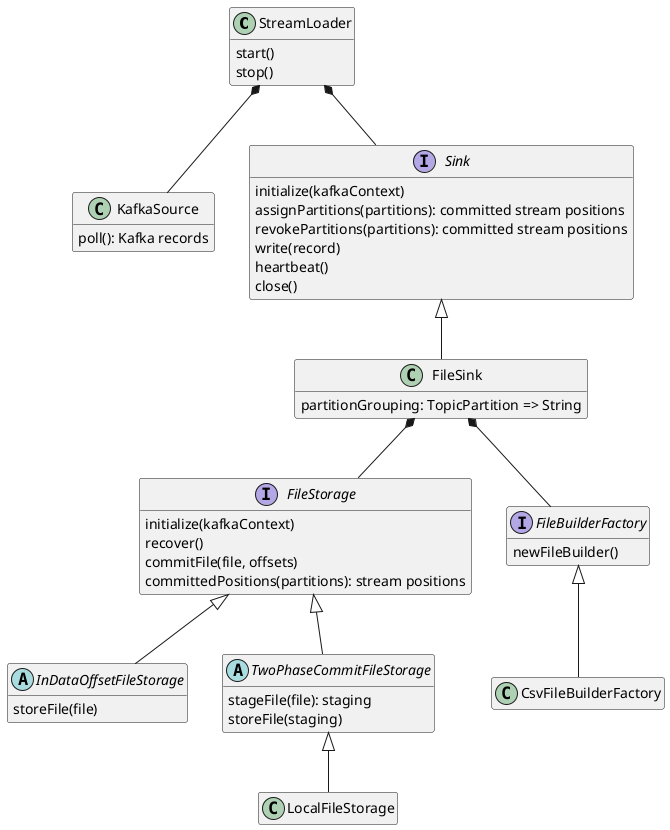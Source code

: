 @startuml
skinparam backgroundColor transparent

hide empty members

class StreamLoader [[../com/adform/streamloader/StreamLoader.html{StreamLoader}]] {
 start()
 stop()
}

class KafkaSource [[../com/adform/streamloader/KafkaSource.html{KafkaSource}]] {
  poll(): Kafka records
}

StreamLoader *-- KafkaSource
StreamLoader *-- Sink

interface Sink [[../com/adform/streamloader/Sink.html{Sink}]] {
  initialize(kafkaContext)
  assignPartitions(partitions): committed stream positions
  revokePartitions(partitions): committed stream positions
  write(record)
  heartbeat()
  close()
}

Sink <|-- FileSink

class FileSink [[../com/adform/streamloader/file/FileSink.html{FileSink}]] {
  partitionGrouping: TopicPartition => String
}

interface FileStorage [[../com/adform/streamloader/file/storage/FileStorage.html{FileStorage}]] {
  initialize(kafkaContext)
  recover()
  commitFile(file, offsets)
  committedPositions(partitions): stream positions
}

FileSink *-- FileStorage

FileStorage <|-- InDataOffsetFileStorage
FileStorage <|-- TwoPhaseCommitFileStorage

abstract class InDataOffsetFileStorage [[../com/adform/streamloader/file/storage/InDataOffsetFileStorage.html{InDataOffsetFileStorage}]] {
  storeFile(file)
}

abstract class TwoPhaseCommitFileStorage [[../com/adform/streamloader/file/storage/TwoPhaseCommitFileStorage.html{TwoPhaseCommitFileStorage}]] {
  stageFile(file): staging
  storeFile(staging)
}

class LocalFileStorage [[../com/adform/streamloader/file/storage/LocalFileStorage.html{LocalFileStorage}]]

TwoPhaseCommitFileStorage <|-- LocalFileStorage

interface FileBuilderFactory [[../com/adform/streamloader/file/FileBuilderFactory.html{FileBuilderFactory}]] {
  newFileBuilder()
}

class CsvFileBuilderFactory [[../com/adform/streamloader/encoding/csv/CsvFileBuilderFactory.html{CsvFileBuilderFactory}]]

FileBuilderFactory <|-- CsvFileBuilderFactory

FileSink *-- FileBuilderFactory

@enduml
